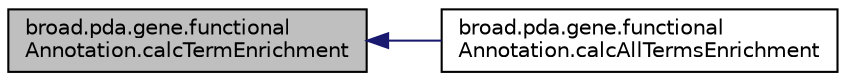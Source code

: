 digraph "broad.pda.gene.functionalAnnotation.calcTermEnrichment"
{
  edge [fontname="Helvetica",fontsize="10",labelfontname="Helvetica",labelfontsize="10"];
  node [fontname="Helvetica",fontsize="10",shape=record];
  rankdir="LR";
  Node1 [label="broad.pda.gene.functional\lAnnotation.calcTermEnrichment",height=0.2,width=0.4,color="black", fillcolor="grey75", style="filled" fontcolor="black"];
  Node1 -> Node2 [dir="back",color="midnightblue",fontsize="10",style="solid"];
  Node2 [label="broad.pda.gene.functional\lAnnotation.calcAllTermsEnrichment",height=0.2,width=0.4,color="black", fillcolor="white", style="filled",URL="$classbroad_1_1pda_1_1gene_1_1functional_annotation.html#a5c2ba1d1acf76ae8f19dbbf79c775984"];
}
